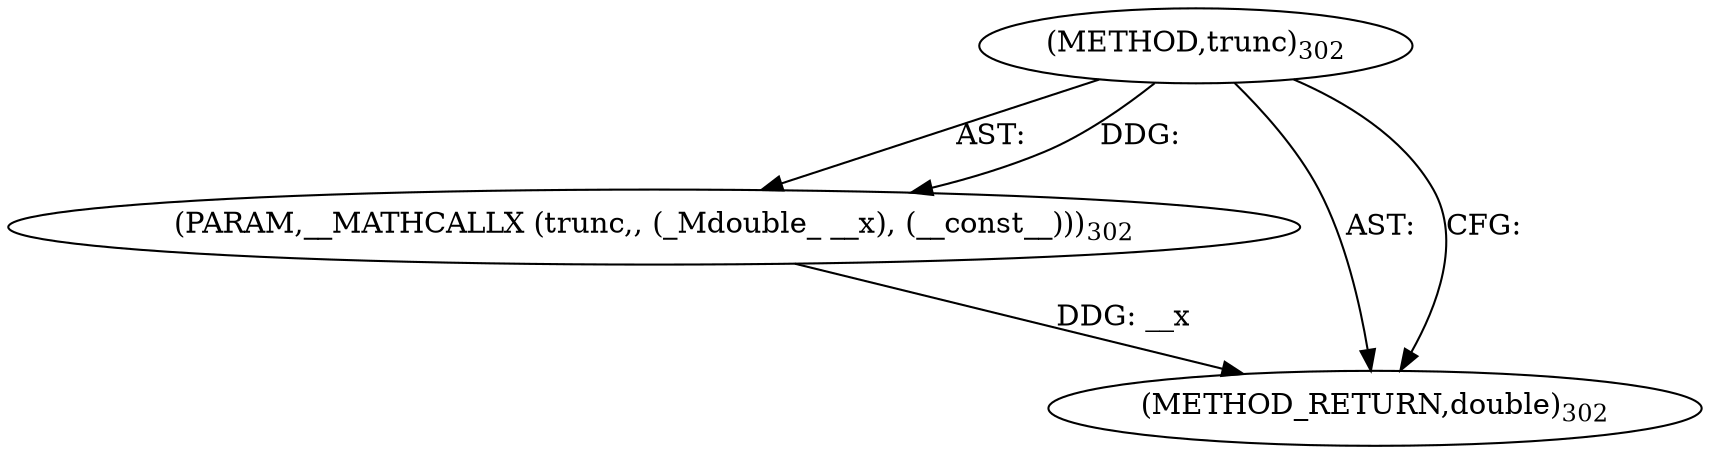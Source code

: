 digraph "trunc" {  
"20614" [label = <(METHOD,trunc)<SUB>302</SUB>> ]
"20615" [label = <(PARAM,__MATHCALLX (trunc,, (_Mdouble_ __x), (__const__)))<SUB>302</SUB>> ]
"20616" [label = <(METHOD_RETURN,double)<SUB>302</SUB>> ]
  "20614" -> "20615"  [ label = "AST: "] 
  "20614" -> "20616"  [ label = "AST: "] 
  "20614" -> "20616"  [ label = "CFG: "] 
  "20615" -> "20616"  [ label = "DDG: __x"] 
  "20614" -> "20615"  [ label = "DDG: "] 
}
